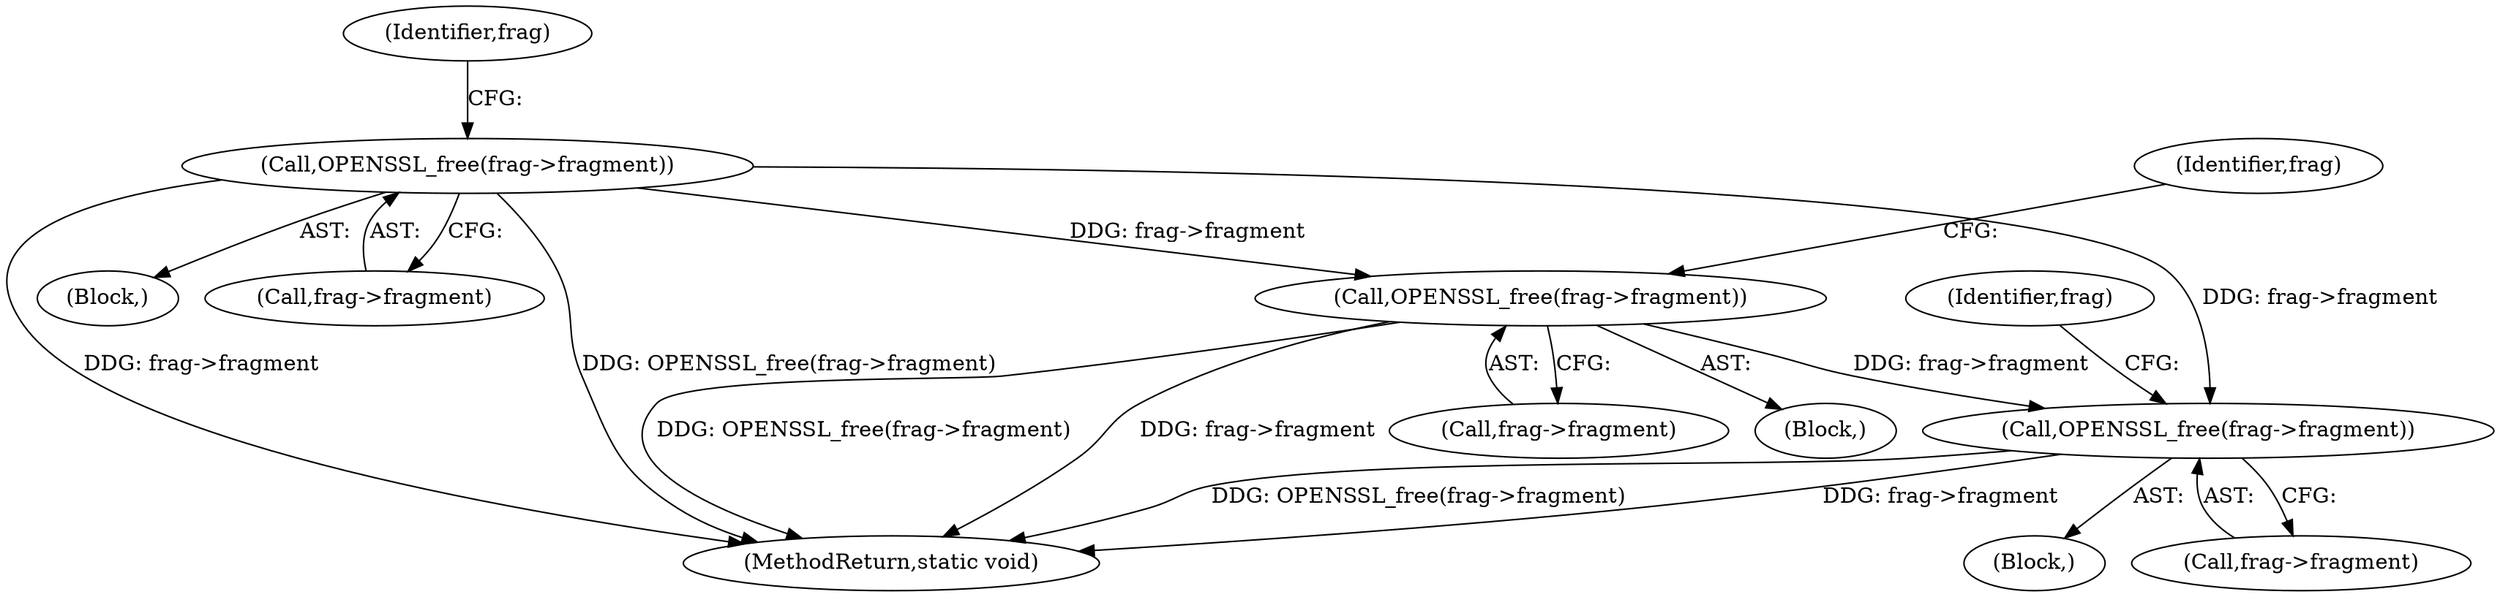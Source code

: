 digraph "0_openssl_470990fee0182566d439ef7e82d1abf18b7085d7@API" {
"1000238" [label="(Call,OPENSSL_free(frag->fragment))"];
"1000211" [label="(Call,OPENSSL_free(frag->fragment))"];
"1000267" [label="(Call,OPENSSL_free(frag->fragment))"];
"1000238" [label="(Call,OPENSSL_free(frag->fragment))"];
"1000203" [label="(Block,)"];
"1000259" [label="(Block,)"];
"1000243" [label="(Identifier,frag)"];
"1000268" [label="(Call,frag->fragment)"];
"1000267" [label="(Call,OPENSSL_free(frag->fragment))"];
"1000272" [label="(Identifier,frag)"];
"1000212" [label="(Call,frag->fragment)"];
"1000239" [label="(Call,frag->fragment)"];
"1000230" [label="(Block,)"];
"1000275" [label="(MethodReturn,static void)"];
"1000216" [label="(Identifier,frag)"];
"1000211" [label="(Call,OPENSSL_free(frag->fragment))"];
"1000238" -> "1000230"  [label="AST: "];
"1000238" -> "1000239"  [label="CFG: "];
"1000239" -> "1000238"  [label="AST: "];
"1000243" -> "1000238"  [label="CFG: "];
"1000238" -> "1000275"  [label="DDG: frag->fragment"];
"1000238" -> "1000275"  [label="DDG: OPENSSL_free(frag->fragment)"];
"1000211" -> "1000238"  [label="DDG: frag->fragment"];
"1000238" -> "1000267"  [label="DDG: frag->fragment"];
"1000211" -> "1000203"  [label="AST: "];
"1000211" -> "1000212"  [label="CFG: "];
"1000212" -> "1000211"  [label="AST: "];
"1000216" -> "1000211"  [label="CFG: "];
"1000211" -> "1000275"  [label="DDG: frag->fragment"];
"1000211" -> "1000275"  [label="DDG: OPENSSL_free(frag->fragment)"];
"1000211" -> "1000267"  [label="DDG: frag->fragment"];
"1000267" -> "1000259"  [label="AST: "];
"1000267" -> "1000268"  [label="CFG: "];
"1000268" -> "1000267"  [label="AST: "];
"1000272" -> "1000267"  [label="CFG: "];
"1000267" -> "1000275"  [label="DDG: frag->fragment"];
"1000267" -> "1000275"  [label="DDG: OPENSSL_free(frag->fragment)"];
}
